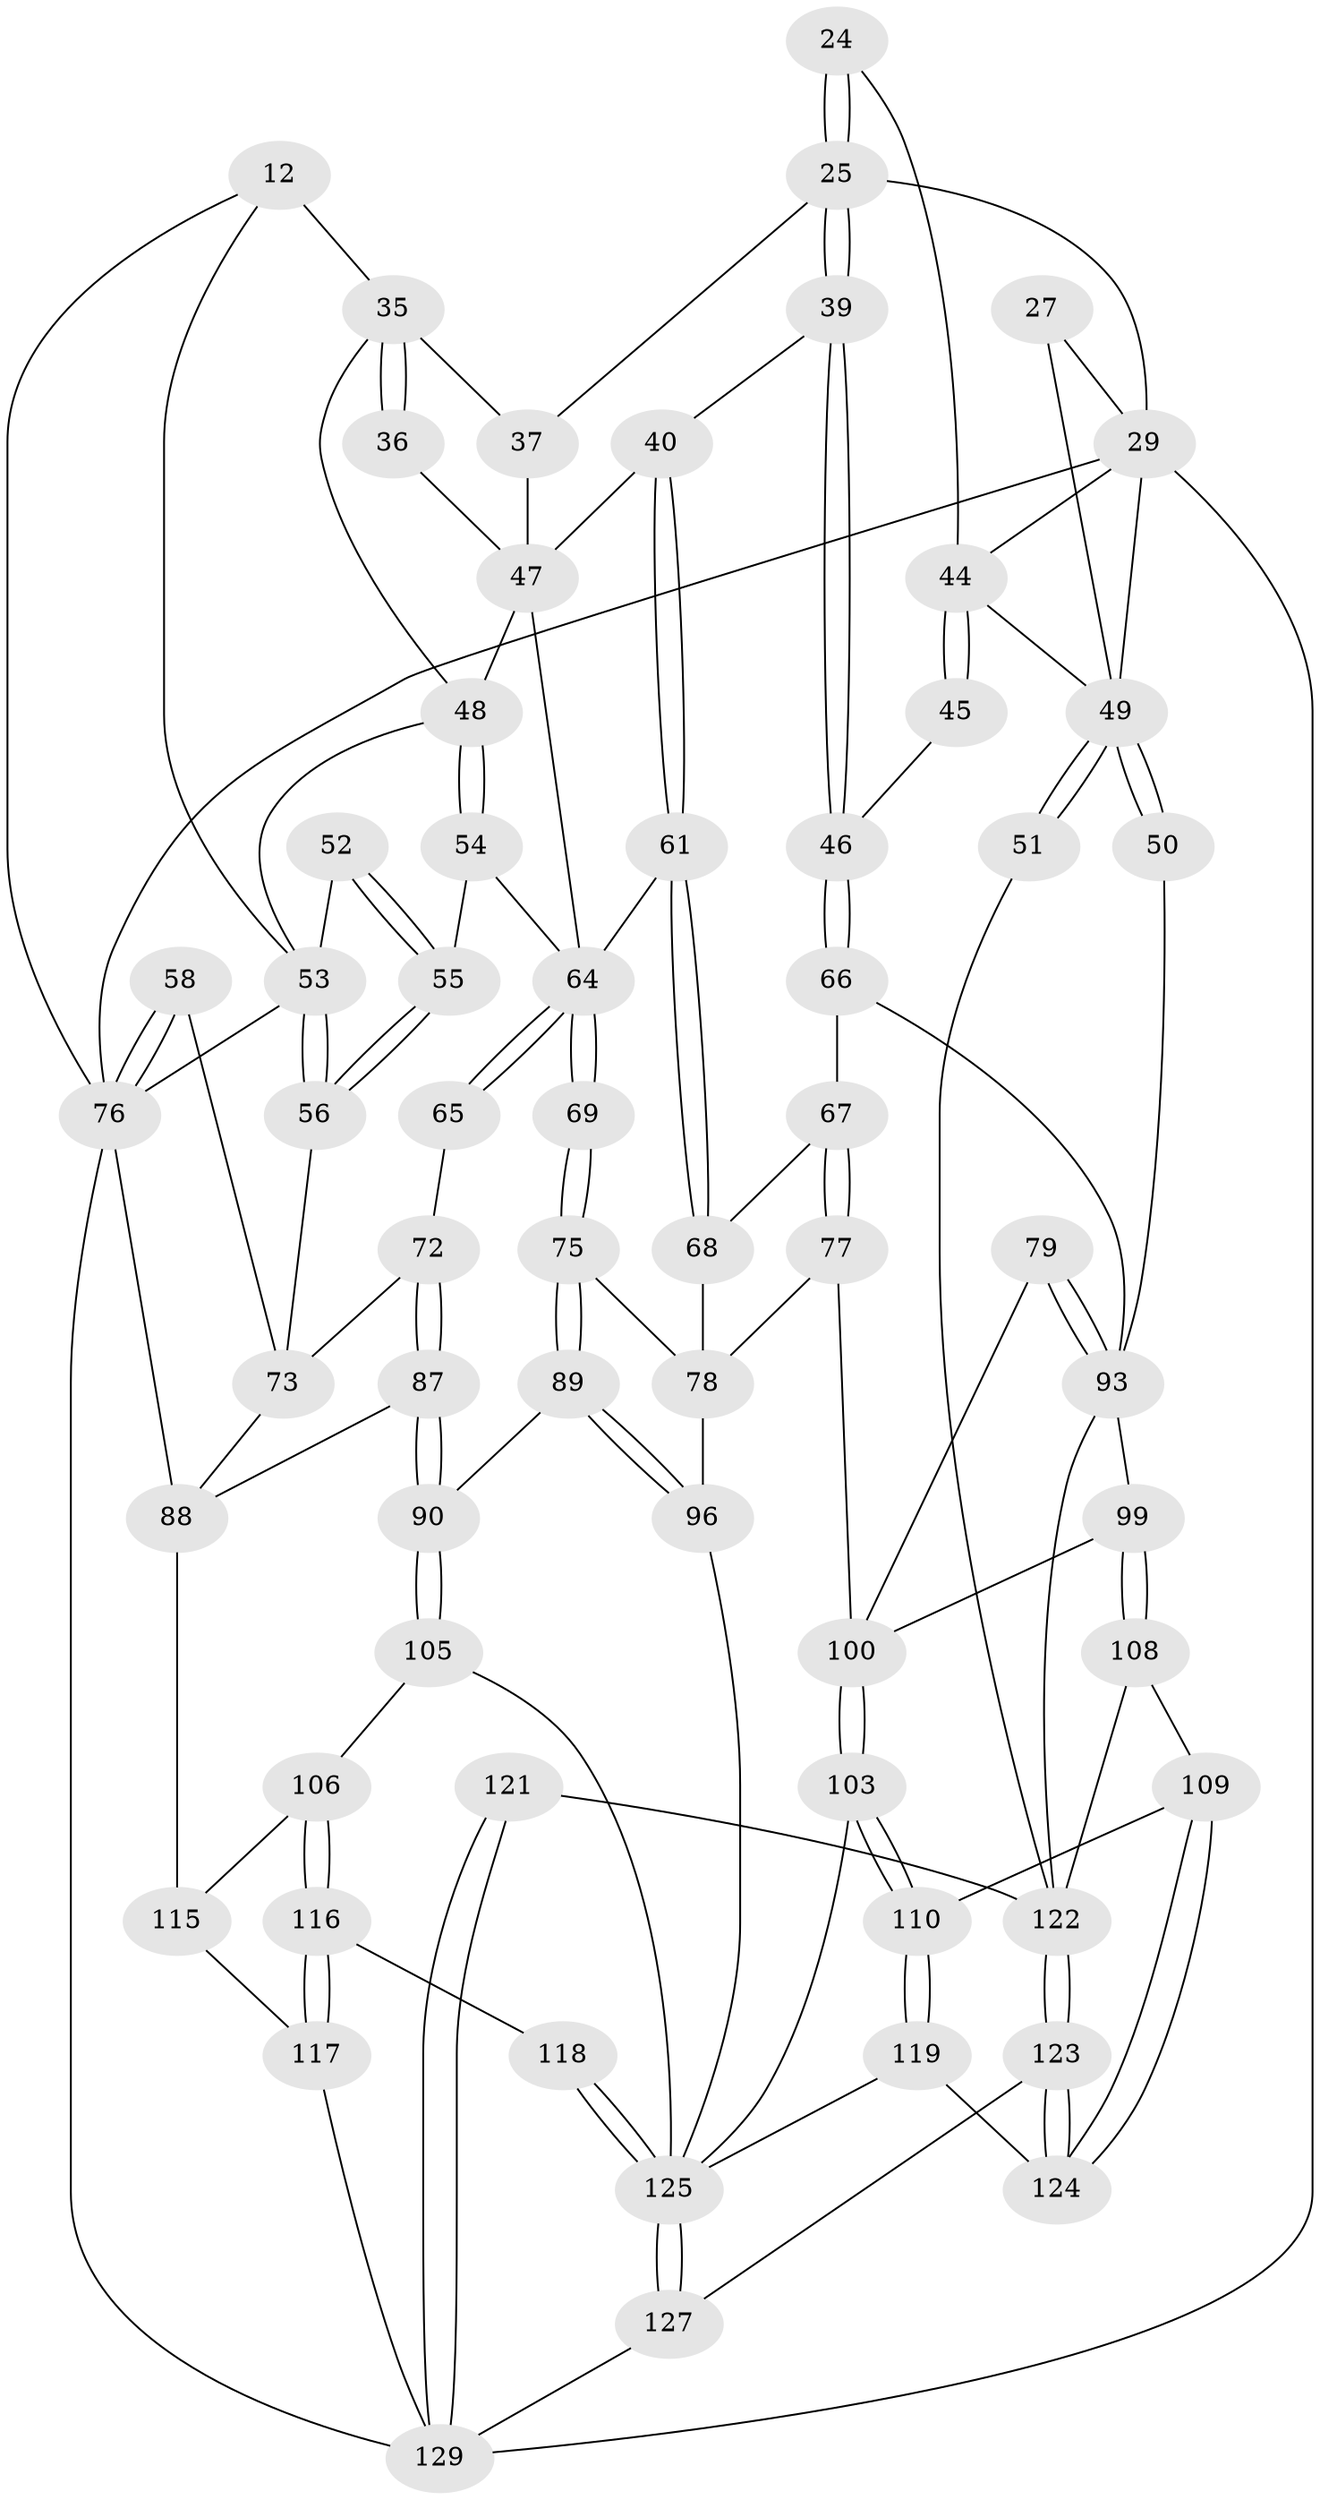 // original degree distribution, {3: 0.015503875968992248, 5: 0.49612403100775193, 6: 0.23255813953488372, 4: 0.2558139534883721}
// Generated by graph-tools (version 1.1) at 2025/00/03/09/25 05:00:42]
// undirected, 64 vertices, 142 edges
graph export_dot {
graph [start="1"]
  node [color=gray90,style=filled];
  12 [pos="+0.2869155191399296+0",super="+11"];
  24 [pos="+0.6422319782439662+0.16153791476500076"];
  25 [pos="+0.5192942167980558+0.13591355877632666",super="+8+18"];
  27 [pos="+0.8649090444123052+0.1123331941698151",super="+26"];
  29 [pos="+0.7481337278846171+0.13288619946043645",super="+28+20"];
  35 [pos="+0.37755016204559166+0.14768756219172005",super="+16+21"];
  36 [pos="+0.33803051939190715+0.18623451515310063"];
  37 [pos="+0.4210833599937607+0.18660769963722873",super="+9"];
  39 [pos="+0.5162154298568087+0.28597953313816327"];
  40 [pos="+0.5107632535130905+0.2893622414912798"];
  44 [pos="+0.7399966300369163+0.3161986749368789",super="+33+34"];
  45 [pos="+0.6455008147173152+0.3050136930739291"];
  46 [pos="+0.6396253227306472+0.30684810644231464"];
  47 [pos="+0.346384265631068+0.3104170212472589",super="+41+38"];
  48 [pos="+0.2880857295459395+0.2533652004849968",super="+22"];
  49 [pos="+1+0.35623820495358577",super="+31+30+42+43"];
  50 [pos="+0.8056651985018132+0.37872690629385325"];
  51 [pos="+1+0.36165537945819337"];
  52 [pos="+0.18266395143378217+0.33227212489180424"];
  53 [pos="+0.12454178356406911+0.33185973026473997",super="+14+23"];
  54 [pos="+0.22974021107787024+0.3994230775073861"];
  55 [pos="+0.21581328278394474+0.39566521751916467"];
  56 [pos="+0.10167986604096788+0.4483878813138143"];
  58 [pos="+0+0.4304715904990096"];
  61 [pos="+0.4892313829146809+0.38125283898863443"];
  64 [pos="+0.324973269367154+0.4814317411715237",super="+63+62+60"];
  65 [pos="+0.25617354687552424+0.42806499747065696"];
  66 [pos="+0.6220704318818375+0.4137371729716507"];
  67 [pos="+0.5554793979221588+0.44621987781511663"];
  68 [pos="+0.49151940654078613+0.4018591032308427"];
  69 [pos="+0.3384470614537467+0.508063796131193"];
  72 [pos="+0.16215347951600692+0.5114744703882821"];
  73 [pos="+0.11030315543655293+0.4730945478319513",super="+57"];
  75 [pos="+0.34578367443235863+0.5309970084875454"];
  76 [pos="+0+0.7737798483837707",super="+5+15"];
  77 [pos="+0.5682804742596105+0.5407427941902155"];
  78 [pos="+0.5282309875809627+0.5349051249828167",super="+74"];
  79 [pos="+0.6301510595176112+0.5303678971661018"];
  87 [pos="+0.18776225720116393+0.5464248949191637"];
  88 [pos="+0.13336357408347516+0.6126592963320135",super="+82+83"];
  89 [pos="+0.3377546787425308+0.5557026374206185"];
  90 [pos="+0.2995052641249622+0.5770846011147726"];
  93 [pos="+0.7416925122101973+0.6016881447011244",super="+92+71"];
  96 [pos="+0.3765056441291686+0.5966528546400236",super="+95"];
  99 [pos="+0.6775700490339347+0.635156484151819"];
  100 [pos="+0.6721289351506502+0.6341134791996793",super="+80+81"];
  103 [pos="+0.579133703342199+0.6745920664986572",super="+101"];
  105 [pos="+0.2636646546068398+0.6529990700310985"];
  106 [pos="+0.25934403572588494+0.6576954923976158"];
  108 [pos="+0.700194599742183+0.716108070374528"];
  109 [pos="+0.687244050674531+0.7228190942956961"];
  110 [pos="+0.6179393645448166+0.7501592340029363"];
  115 [pos="+0.07642811220823624+0.8146865906761455",super="+107"];
  116 [pos="+0.2791161955194023+0.7865129125576205"];
  117 [pos="+0.09474472901290258+0.8269511358356606"];
  118 [pos="+0.3489354946959285+0.8110193683823923"];
  119 [pos="+0.6106040858944939+0.786143932596894"];
  121 [pos="+0.8651099370611219+0.8070986189119493",super="+104"];
  122 [pos="+0.8181765790543815+0.7954358448493319",super="+111+94+86"];
  123 [pos="+0.7679487095878783+0.8430725491242244"];
  124 [pos="+0.7223377997136239+0.8226098158973604"];
  125 [pos="+0.46978979821201255+1",super="+120+114+113"];
  127 [pos="+0.46985354899960025+1",super="+126"];
  129 [pos="+0.9972836412630748+1",super="+84+128"];
  12 -- 35 [weight=2];
  12 -- 76;
  12 -- 53;
  24 -- 25 [weight=2];
  24 -- 25;
  24 -- 44;
  25 -- 39;
  25 -- 39;
  25 -- 29 [weight=2];
  25 -- 37;
  27 -- 29 [weight=3];
  27 -- 49;
  29 -- 76;
  29 -- 49 [weight=2];
  29 -- 44;
  29 -- 129;
  35 -- 36 [weight=2];
  35 -- 36;
  35 -- 37 [weight=2];
  35 -- 48;
  36 -- 47;
  37 -- 47;
  39 -- 40;
  39 -- 46;
  39 -- 46;
  40 -- 61;
  40 -- 61;
  40 -- 47;
  44 -- 45 [weight=2];
  44 -- 45;
  44 -- 49;
  45 -- 46;
  46 -- 66;
  46 -- 66;
  47 -- 48;
  47 -- 64;
  48 -- 54;
  48 -- 54;
  48 -- 53;
  49 -- 50 [weight=2];
  49 -- 50;
  49 -- 51 [weight=2];
  49 -- 51;
  50 -- 93;
  51 -- 122;
  52 -- 53 [weight=2];
  52 -- 55;
  52 -- 55;
  53 -- 56;
  53 -- 56;
  53 -- 76;
  54 -- 55;
  54 -- 64;
  55 -- 56;
  55 -- 56;
  56 -- 73;
  58 -- 76 [weight=2];
  58 -- 76;
  58 -- 73;
  61 -- 68;
  61 -- 68;
  61 -- 64;
  64 -- 65 [weight=2];
  64 -- 65;
  64 -- 69 [weight=2];
  64 -- 69;
  65 -- 72;
  66 -- 67;
  66 -- 93;
  67 -- 68;
  67 -- 77;
  67 -- 77;
  68 -- 78;
  69 -- 75;
  69 -- 75;
  72 -- 73;
  72 -- 87;
  72 -- 87;
  73 -- 88;
  75 -- 89;
  75 -- 89;
  75 -- 78;
  76 -- 88;
  76 -- 129;
  77 -- 78;
  77 -- 100;
  78 -- 96;
  79 -- 93 [weight=2];
  79 -- 93;
  79 -- 100;
  87 -- 88;
  87 -- 90;
  87 -- 90;
  88 -- 115 [weight=2];
  89 -- 90;
  89 -- 96;
  89 -- 96;
  90 -- 105;
  90 -- 105;
  93 -- 99;
  93 -- 122 [weight=2];
  96 -- 125 [weight=2];
  99 -- 100;
  99 -- 108;
  99 -- 108;
  100 -- 103 [weight=2];
  100 -- 103;
  103 -- 110;
  103 -- 110;
  103 -- 125;
  105 -- 106;
  105 -- 125;
  106 -- 116;
  106 -- 116;
  106 -- 115;
  108 -- 109;
  108 -- 122;
  109 -- 110;
  109 -- 124;
  109 -- 124;
  110 -- 119;
  110 -- 119;
  115 -- 117;
  116 -- 117;
  116 -- 117;
  116 -- 118;
  117 -- 129;
  118 -- 125 [weight=2];
  118 -- 125;
  119 -- 124;
  119 -- 125;
  121 -- 122 [weight=3];
  121 -- 129 [weight=2];
  121 -- 129;
  122 -- 123;
  122 -- 123;
  123 -- 124;
  123 -- 124;
  123 -- 127;
  125 -- 127;
  125 -- 127;
  127 -- 129 [weight=2];
}
